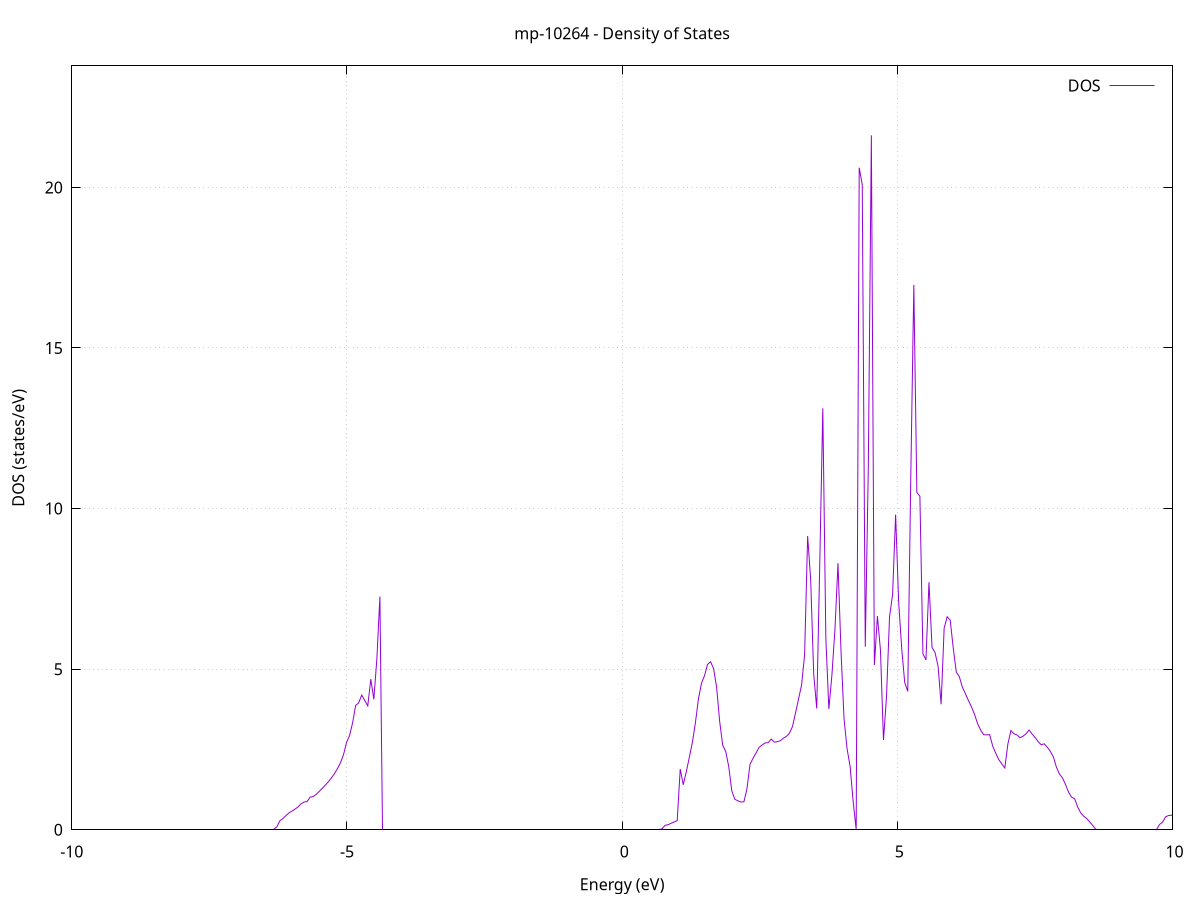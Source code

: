 set title 'mp-10264 - Density of States'
set xlabel 'Energy (eV)'
set ylabel 'DOS (states/eV)'
set grid
set xrange [-10:10]
set yrange [0:23.783]
set xzeroaxis lt -1
set terminal png size 800,600
set output 'mp-10264_dos_gnuplot.png'
plot '-' using 1:2 with lines title 'DOS'
-61.893600 0.000000
-61.838500 0.000000
-61.783300 0.000000
-61.728200 0.000000
-61.673100 0.000000
-61.618000 0.000000
-61.562800 0.000000
-61.507700 0.000000
-61.452600 0.000000
-61.397500 0.000000
-61.342400 0.000000
-61.287200 0.000000
-61.232100 0.000000
-61.177000 0.000000
-61.121900 0.000000
-61.066700 0.000000
-61.011600 0.000000
-60.956500 0.000000
-60.901400 0.000000
-60.846300 0.000000
-60.791100 0.000000
-60.736000 0.000000
-60.680900 0.000000
-60.625800 0.000000
-60.570700 0.000000
-60.515500 0.000000
-60.460400 0.000000
-60.405300 0.000000
-60.350200 0.000000
-60.295000 0.000000
-60.239900 0.000000
-60.184800 0.000000
-60.129700 0.000000
-60.074600 0.000000
-60.019400 0.000000
-59.964300 0.000000
-59.909200 0.000000
-59.854100 0.000000
-59.798900 0.000000
-59.743800 0.000000
-59.688700 0.000000
-59.633600 0.000000
-59.578500 0.000000
-59.523300 0.000000
-59.468200 0.000000
-59.413100 0.000000
-59.358000 0.000000
-59.302900 0.000000
-59.247700 0.000000
-59.192600 0.000000
-59.137500 0.000000
-59.082400 0.000000
-59.027200 0.000000
-58.972100 0.000000
-58.917000 0.000000
-58.861900 0.000000
-58.806800 0.000000
-58.751600 0.000000
-58.696500 0.000000
-58.641400 0.000000
-58.586300 0.000000
-58.531100 0.000000
-58.476000 0.000000
-58.420900 0.000000
-58.365800 0.000000
-58.310700 0.000000
-58.255500 0.000000
-58.200400 0.000000
-58.145300 0.000000
-58.090200 0.000000
-58.035100 0.000000
-57.979900 0.000000
-57.924800 0.000000
-57.869700 0.000000
-57.814600 0.000000
-57.759400 0.000000
-57.704300 0.000000
-57.649200 0.000000
-57.594100 0.000000
-57.539000 0.000000
-57.483800 0.000000
-57.428700 0.000000
-57.373600 0.000000
-57.318500 0.000000
-57.263400 0.000000
-57.208200 0.000000
-57.153100 0.000000
-57.098000 0.000000
-57.042900 0.000000
-56.987700 0.000000
-56.932600 0.000000
-56.877500 352.024200
-56.822400 0.000000
-56.767300 0.000000
-56.712100 152.401900
-56.657000 0.000000
-56.601900 0.000000
-56.546800 0.000000
-56.491600 0.000000
-56.436500 0.000000
-56.381400 0.000000
-56.326300 0.000000
-56.271200 0.000000
-56.216000 0.000000
-56.160900 0.000000
-56.105800 0.000000
-56.050700 0.000000
-55.995600 0.000000
-55.940400 0.000000
-55.885300 0.000000
-55.830200 0.000000
-55.775100 0.000000
-55.719900 0.000000
-55.664800 0.000000
-55.609700 0.000000
-55.554600 0.000000
-55.499500 0.000000
-55.444300 0.000000
-55.389200 0.000000
-55.334100 0.000000
-55.279000 0.000000
-55.223800 0.000000
-55.168700 0.000000
-55.113600 0.000000
-55.058500 0.000000
-55.003400 0.000000
-54.948200 0.000000
-54.893100 0.000000
-54.838000 0.000000
-54.782900 0.000000
-54.727800 0.000000
-54.672600 0.000000
-54.617500 0.000000
-54.562400 0.000000
-54.507300 0.000000
-54.452100 0.000000
-54.397000 0.000000
-54.341900 0.000000
-54.286800 0.000000
-54.231700 0.000000
-54.176500 0.000000
-54.121400 0.000000
-54.066300 0.000000
-54.011200 0.000000
-53.956000 0.000000
-53.900900 0.000000
-53.845800 0.000000
-53.790700 0.000000
-53.735600 0.000000
-53.680400 0.000000
-53.625300 0.000000
-53.570200 0.000000
-53.515100 0.000000
-53.460000 0.000000
-53.404800 0.000000
-53.349700 0.000000
-53.294600 0.000000
-53.239500 0.000000
-53.184300 0.000000
-53.129200 0.000000
-53.074100 0.000000
-53.019000 0.000000
-52.963900 0.000000
-52.908700 0.000000
-52.853600 0.000000
-52.798500 0.000000
-52.743400 0.000000
-52.688300 0.000000
-52.633100 0.000000
-52.578000 0.000000
-52.522900 0.000000
-52.467800 0.000000
-52.412600 0.000000
-52.357500 0.000000
-52.302400 0.000000
-52.247300 0.000000
-52.192200 0.000000
-52.137000 0.000000
-52.081900 0.000000
-52.026800 0.000000
-51.971700 0.000000
-51.916500 0.000000
-51.861400 0.000000
-51.806300 0.000000
-51.751200 0.000000
-51.696100 0.000000
-51.640900 0.000000
-51.585800 0.000000
-51.530700 0.000000
-51.475600 0.000000
-51.420500 0.000000
-51.365300 0.000000
-51.310200 0.000000
-51.255100 0.000000
-51.200000 0.000000
-51.144800 0.000000
-51.089700 0.000000
-51.034600 0.000000
-50.979500 0.000000
-50.924400 0.000000
-50.869200 0.000000
-50.814100 0.000000
-50.759000 0.000000
-50.703900 0.000000
-50.648700 0.000000
-50.593600 0.000000
-50.538500 0.000000
-50.483400 0.000000
-50.428300 0.000000
-50.373100 0.000000
-50.318000 0.000000
-50.262900 0.000000
-50.207800 0.000000
-50.152700 0.000000
-50.097500 0.000000
-50.042400 0.000000
-49.987300 0.000000
-49.932200 0.000000
-49.877000 0.000000
-49.821900 0.000000
-49.766800 0.000000
-49.711700 0.000000
-49.656600 0.000000
-49.601400 0.000000
-49.546300 0.000000
-49.491200 0.000000
-49.436100 0.000000
-49.381000 0.000000
-49.325800 0.000000
-49.270700 0.000000
-49.215600 0.000000
-49.160500 0.000000
-49.105300 0.000000
-49.050200 0.000000
-48.995100 0.000000
-48.940000 0.000000
-48.884900 0.000000
-48.829700 0.000000
-48.774600 0.000000
-48.719500 0.000000
-48.664400 0.000000
-48.609200 0.000000
-48.554100 0.000000
-48.499000 0.000000
-48.443900 0.000000
-48.388800 0.000000
-48.333600 0.000000
-48.278500 0.000000
-48.223400 0.000000
-48.168300 0.000000
-48.113200 0.000000
-48.058000 0.000000
-48.002900 0.000000
-47.947800 0.000000
-47.892700 0.000000
-47.837500 0.000000
-47.782400 0.000000
-47.727300 0.000000
-47.672200 0.000000
-47.617100 0.000000
-47.561900 0.000000
-47.506800 0.000000
-47.451700 0.000000
-47.396600 0.000000
-47.341400 0.000000
-47.286300 0.000000
-47.231200 0.000000
-47.176100 0.000000
-47.121000 0.000000
-47.065800 0.000000
-47.010700 0.000000
-46.955600 0.000000
-46.900500 0.000000
-46.845400 0.000000
-46.790200 0.000000
-46.735100 0.000000
-46.680000 0.000000
-46.624900 0.000000
-46.569700 0.000000
-46.514600 0.000000
-46.459500 0.000000
-46.404400 0.000000
-46.349300 0.000000
-46.294100 0.000000
-46.239000 0.000000
-46.183900 0.000000
-46.128800 0.000000
-46.073600 0.000000
-46.018500 0.000000
-45.963400 0.000000
-45.908300 0.000000
-45.853200 0.000000
-45.798000 0.000000
-45.742900 0.000000
-45.687800 0.000000
-45.632700 0.000000
-45.577600 0.000000
-45.522400 0.000000
-45.467300 0.000000
-45.412200 0.000000
-45.357100 0.000000
-45.301900 0.000000
-45.246800 0.000000
-45.191700 0.000000
-45.136600 0.000000
-45.081500 0.000000
-45.026300 0.000000
-44.971200 0.000000
-44.916100 0.000000
-44.861000 0.000000
-44.805900 0.000000
-44.750700 0.000000
-44.695600 0.000000
-44.640500 0.000000
-44.585400 0.000000
-44.530200 0.000000
-44.475100 0.000000
-44.420000 0.000000
-44.364900 0.000000
-44.309800 0.000000
-44.254600 0.000000
-44.199500 0.000000
-44.144400 0.000000
-44.089300 0.000000
-44.034100 0.000000
-43.979000 0.000000
-43.923900 0.000000
-43.868800 0.000000
-43.813700 0.000000
-43.758500 0.000000
-43.703400 0.000000
-43.648300 0.000000
-43.593200 0.000000
-43.538100 0.000000
-43.482900 0.000000
-43.427800 0.000000
-43.372700 0.000000
-43.317600 0.000000
-43.262400 0.000000
-43.207300 0.000000
-43.152200 0.000000
-43.097100 0.000000
-43.042000 0.000000
-42.986800 0.000000
-42.931700 0.000000
-42.876600 0.000000
-42.821500 0.000000
-42.766300 0.000000
-42.711200 0.000000
-42.656100 0.000000
-42.601000 0.000000
-42.545900 0.000000
-42.490700 0.000000
-42.435600 0.000000
-42.380500 0.000000
-42.325400 0.000000
-42.270300 0.000000
-42.215100 0.000000
-42.160000 0.000000
-42.104900 0.000000
-42.049800 0.000000
-41.994600 0.000000
-41.939500 0.000000
-41.884400 0.000000
-41.829300 0.000000
-41.774200 0.000000
-41.719000 0.000000
-41.663900 0.000000
-41.608800 0.000000
-41.553700 0.000000
-41.498600 0.000000
-41.443400 0.000000
-41.388300 0.000000
-41.333200 0.000000
-41.278100 0.000000
-41.222900 0.000000
-41.167800 0.000000
-41.112700 0.000000
-41.057600 0.000000
-41.002500 0.000000
-40.947300 0.000000
-40.892200 0.000000
-40.837100 0.000000
-40.782000 0.000000
-40.726800 0.000000
-40.671700 0.000000
-40.616600 0.000000
-40.561500 0.000000
-40.506400 0.000000
-40.451200 0.000000
-40.396100 0.000000
-40.341000 0.000000
-40.285900 0.000000
-40.230800 0.000000
-40.175600 0.000000
-40.120500 0.000000
-40.065400 0.000000
-40.010300 0.000000
-39.955100 0.000000
-39.900000 0.000000
-39.844900 0.000000
-39.789800 0.000000
-39.734700 0.000000
-39.679500 0.000000
-39.624400 0.000000
-39.569300 0.000000
-39.514200 0.000000
-39.459000 0.000000
-39.403900 0.000000
-39.348800 0.000000
-39.293700 0.000000
-39.238600 0.000000
-39.183400 0.000000
-39.128300 0.000000
-39.073200 0.000000
-39.018100 0.000000
-38.963000 0.000000
-38.907800 0.000000
-38.852700 0.000000
-38.797600 0.000000
-38.742500 0.000000
-38.687300 0.000000
-38.632200 0.000000
-38.577100 0.000000
-38.522000 0.000000
-38.466900 0.000000
-38.411700 0.000000
-38.356600 0.000000
-38.301500 0.000000
-38.246400 0.000000
-38.191200 0.000000
-38.136100 0.000000
-38.081000 0.000000
-38.025900 0.000000
-37.970800 0.000000
-37.915600 0.000000
-37.860500 0.000000
-37.805400 0.000000
-37.750300 0.000000
-37.695200 0.000000
-37.640000 0.000000
-37.584900 0.000000
-37.529800 0.000000
-37.474700 0.000000
-37.419500 0.000000
-37.364400 0.000000
-37.309300 0.000000
-37.254200 0.000000
-37.199100 0.000000
-37.143900 0.000000
-37.088800 0.000000
-37.033700 0.000000
-36.978600 0.000000
-36.923500 0.000000
-36.868300 0.000000
-36.813200 0.000000
-36.758100 0.000000
-36.703000 0.000000
-36.647800 0.000000
-36.592700 0.000000
-36.537600 0.000000
-36.482500 0.000000
-36.427400 0.000000
-36.372200 0.000000
-36.317100 0.000000
-36.262000 0.000000
-36.206900 0.000000
-36.151700 0.000000
-36.096600 0.000000
-36.041500 0.000000
-35.986400 0.000000
-35.931300 0.000000
-35.876100 0.000000
-35.821000 0.000000
-35.765900 0.000000
-35.710800 0.000000
-35.655700 0.000000
-35.600500 0.000000
-35.545400 0.000000
-35.490300 0.000000
-35.435200 0.000000
-35.380000 0.000000
-35.324900 0.000000
-35.269800 0.000000
-35.214700 0.000000
-35.159600 0.000000
-35.104400 0.000000
-35.049300 0.000000
-34.994200 0.000000
-34.939100 0.000000
-34.883900 0.000000
-34.828800 0.000000
-34.773700 0.000000
-34.718600 0.000000
-34.663500 0.000000
-34.608300 0.000000
-34.553200 0.000000
-34.498100 0.000000
-34.443000 0.000000
-34.387900 0.000000
-34.332700 0.000000
-34.277600 0.000000
-34.222500 0.000000
-34.167400 0.000000
-34.112200 0.000000
-34.057100 0.000000
-34.002000 0.000000
-33.946900 0.000000
-33.891800 0.000000
-33.836600 0.000000
-33.781500 0.000000
-33.726400 0.000000
-33.671300 0.000000
-33.616100 0.000000
-33.561000 0.000000
-33.505900 0.000000
-33.450800 0.000000
-33.395700 0.000000
-33.340500 0.000000
-33.285400 0.000000
-33.230300 0.000000
-33.175200 0.000000
-33.120100 0.000000
-33.064900 0.000000
-33.009800 0.000000
-32.954700 0.000000
-32.899600 0.000000
-32.844400 0.000000
-32.789300 0.000000
-32.734200 0.000000
-32.679100 0.000000
-32.624000 0.000000
-32.568800 0.000000
-32.513700 0.000000
-32.458600 0.000000
-32.403500 0.000000
-32.348400 0.000000
-32.293200 0.000000
-32.238100 0.000000
-32.183000 0.000000
-32.127900 0.000000
-32.072700 0.000000
-32.017600 0.000000
-31.962500 0.000000
-31.907400 0.000000
-31.852300 0.000000
-31.797100 0.000000
-31.742000 0.000000
-31.686900 0.000000
-31.631800 0.000000
-31.576600 0.000000
-31.521500 0.000000
-31.466400 0.000000
-31.411300 0.000000
-31.356200 0.000000
-31.301000 0.000000
-31.245900 0.000000
-31.190800 0.000000
-31.135700 0.000000
-31.080600 0.000000
-31.025400 0.000000
-30.970300 0.000000
-30.915200 0.000000
-30.860100 0.000000
-30.804900 0.000000
-30.749800 0.000000
-30.694700 0.000000
-30.639600 0.000000
-30.584500 0.000000
-30.529300 0.000000
-30.474200 0.000000
-30.419100 0.000000
-30.364000 0.000000
-30.308800 0.000000
-30.253700 0.000000
-30.198600 0.000000
-30.143500 0.000000
-30.088400 0.000000
-30.033200 0.000000
-29.978100 0.000000
-29.923000 0.000000
-29.867900 0.000000
-29.812800 0.000000
-29.757600 0.000000
-29.702500 0.000000
-29.647400 0.000000
-29.592300 0.000000
-29.537100 0.000000
-29.482000 0.000000
-29.426900 0.000000
-29.371800 0.000000
-29.316700 0.000000
-29.261500 0.000000
-29.206400 0.000000
-29.151300 0.000000
-29.096200 0.000000
-29.041100 0.000000
-28.985900 0.000000
-28.930800 0.000000
-28.875700 0.000000
-28.820600 0.000000
-28.765400 0.000000
-28.710300 0.000000
-28.655200 0.000000
-28.600100 0.000000
-28.545000 0.000000
-28.489800 0.000000
-28.434700 0.000000
-28.379600 0.000000
-28.324500 0.000000
-28.269300 0.000000
-28.214200 0.000000
-28.159100 0.000000
-28.104000 0.000000
-28.048900 0.000000
-27.993700 0.000000
-27.938600 0.000000
-27.883500 0.000000
-27.828400 0.000000
-27.773300 0.000000
-27.718100 0.000000
-27.663000 0.000000
-27.607900 0.000000
-27.552800 0.000000
-27.497600 0.000000
-27.442500 0.000000
-27.387400 0.000000
-27.332300 0.000000
-27.277200 0.000000
-27.222000 0.000000
-27.166900 0.000000
-27.111800 0.000000
-27.056700 0.000000
-27.001500 0.000000
-26.946400 0.000000
-26.891300 0.000000
-26.836200 0.000000
-26.781100 0.000000
-26.725900 0.000000
-26.670800 0.000000
-26.615700 0.000000
-26.560600 0.000000
-26.505500 0.000000
-26.450300 0.000000
-26.395200 0.000000
-26.340100 0.000000
-26.285000 0.000000
-26.229800 0.000000
-26.174700 0.000000
-26.119600 0.000000
-26.064500 0.000000
-26.009400 0.000000
-25.954200 0.000000
-25.899100 0.000000
-25.844000 0.000000
-25.788900 0.000000
-25.733700 0.000000
-25.678600 0.000000
-25.623500 0.000000
-25.568400 0.000000
-25.513300 0.000000
-25.458100 0.000000
-25.403000 0.000000
-25.347900 0.000000
-25.292800 0.000000
-25.237700 0.000000
-25.182500 0.000000
-25.127400 0.000000
-25.072300 0.000000
-25.017200 0.000000
-24.962000 0.000000
-24.906900 0.000000
-24.851800 0.000000
-24.796700 0.000000
-24.741600 0.000000
-24.686400 0.000000
-24.631300 0.000000
-24.576200 0.000000
-24.521100 0.000000
-24.466000 0.000000
-24.410800 0.000000
-24.355700 0.000000
-24.300600 0.000000
-24.245500 0.000000
-24.190300 0.000000
-24.135200 0.000000
-24.080100 0.000000
-24.025000 0.000000
-23.969900 0.000000
-23.914700 0.000000
-23.859600 0.000000
-23.804500 0.000000
-23.749400 0.000000
-23.694200 0.000000
-23.639100 0.000000
-23.584000 0.000000
-23.528900 0.000000
-23.473800 0.000000
-23.418600 0.000000
-23.363500 0.000000
-23.308400 0.000000
-23.253300 0.000000
-23.198200 0.000000
-23.143000 0.000000
-23.087900 0.000000
-23.032800 0.000000
-22.977700 0.000000
-22.922500 0.000000
-22.867400 0.000000
-22.812300 0.000000
-22.757200 0.000000
-22.702100 0.000000
-22.646900 0.000000
-22.591800 0.000000
-22.536700 0.000000
-22.481600 0.000000
-22.426400 0.000000
-22.371300 0.000000
-22.316200 0.000000
-22.261100 0.000000
-22.206000 0.000000
-22.150800 0.000000
-22.095700 0.000000
-22.040600 0.000000
-21.985500 0.000000
-21.930400 0.000000
-21.875200 0.000000
-21.820100 0.000000
-21.765000 0.000000
-21.709900 0.000000
-21.654700 0.000000
-21.599600 0.000000
-21.544500 0.000000
-21.489400 0.000000
-21.434300 0.000000
-21.379100 0.000000
-21.324000 0.000000
-21.268900 0.000000
-21.213800 0.000000
-21.158600 0.000000
-21.103500 0.000000
-21.048400 0.000000
-20.993300 0.000000
-20.938200 0.000000
-20.883000 0.000000
-20.827900 0.000000
-20.772800 0.000000
-20.717700 0.000000
-20.662600 0.000000
-20.607400 0.000000
-20.552300 0.000000
-20.497200 0.000000
-20.442100 0.000000
-20.386900 0.000000
-20.331800 0.000000
-20.276700 0.000000
-20.221600 0.000000
-20.166500 0.000000
-20.111300 0.000000
-20.056200 0.000000
-20.001100 0.000000
-19.946000 0.000000
-19.890900 0.000000
-19.835700 0.000000
-19.780600 0.000000
-19.725500 0.000000
-19.670400 0.000000
-19.615200 0.000000
-19.560100 0.000000
-19.505000 0.000000
-19.449900 0.000000
-19.394800 0.000000
-19.339600 0.000000
-19.284500 0.000000
-19.229400 0.000000
-19.174300 0.000000
-19.119100 0.000000
-19.064000 0.000000
-19.008900 0.000000
-18.953800 0.000000
-18.898700 0.000000
-18.843500 0.000000
-18.788400 0.000000
-18.733300 0.000000
-18.678200 0.000000
-18.623100 0.000000
-18.567900 0.000000
-18.512800 0.000000
-18.457700 0.000000
-18.402600 0.000000
-18.347400 0.000000
-18.292300 0.000000
-18.237200 0.000000
-18.182100 0.000000
-18.127000 0.000000
-18.071800 0.000000
-18.016700 0.000000
-17.961600 0.000000
-17.906500 0.000000
-17.851300 0.000000
-17.796200 0.000000
-17.741100 0.000000
-17.686000 0.000000
-17.630900 0.000000
-17.575700 0.000000
-17.520600 0.000000
-17.465500 0.000000
-17.410400 0.000000
-17.355300 0.000000
-17.300100 0.000000
-17.245000 0.000000
-17.189900 0.000000
-17.134800 0.000000
-17.079600 0.000000
-17.024500 0.000000
-16.969400 0.000000
-16.914300 0.000000
-16.859200 0.000000
-16.804000 0.000000
-16.748900 0.000000
-16.693800 0.000000
-16.638700 0.000000
-16.583600 0.000000
-16.528400 0.000000
-16.473300 0.000000
-16.418200 0.000000
-16.363100 0.000000
-16.307900 0.000000
-16.252800 0.000000
-16.197700 0.000000
-16.142600 0.000000
-16.087500 0.000000
-16.032300 0.000000
-15.977200 0.000000
-15.922100 0.000000
-15.867000 0.000000
-15.811800 0.000000
-15.756700 0.000000
-15.701600 0.000000
-15.646500 0.000000
-15.591400 0.000000
-15.536200 0.000000
-15.481100 0.000000
-15.426000 0.000000
-15.370900 0.000000
-15.315800 0.000000
-15.260600 0.000000
-15.205500 0.000000
-15.150400 0.000000
-15.095300 0.000000
-15.040100 0.000000
-14.985000 0.000000
-14.929900 0.000000
-14.874800 0.000000
-14.819700 0.000000
-14.764500 0.000000
-14.709400 0.000000
-14.654300 0.000000
-14.599200 0.000000
-14.544000 0.000000
-14.488900 0.000000
-14.433800 0.000000
-14.378700 0.000000
-14.323600 0.000000
-14.268400 0.000000
-14.213300 0.000000
-14.158200 0.000000
-14.103100 0.000000
-14.048000 0.000000
-13.992800 0.000000
-13.937700 0.000000
-13.882600 0.000000
-13.827500 0.000000
-13.772300 0.000000
-13.717200 0.000000
-13.662100 0.000000
-13.607000 0.000000
-13.551900 0.000000
-13.496700 0.000000
-13.441600 0.000000
-13.386500 0.000000
-13.331400 0.000000
-13.276200 0.000000
-13.221100 0.000000
-13.166000 0.000000
-13.110900 0.000000
-13.055800 0.000000
-13.000600 0.000000
-12.945500 0.000000
-12.890400 0.000000
-12.835300 0.000000
-12.780200 0.000000
-12.725000 0.000000
-12.669900 0.000000
-12.614800 0.000000
-12.559700 0.000000
-12.504500 0.000000
-12.449400 0.000000
-12.394300 0.000000
-12.339200 0.000000
-12.284100 0.000000
-12.228900 0.000000
-12.173800 0.000000
-12.118700 0.000000
-12.063600 0.000000
-12.008500 0.000000
-11.953300 0.000000
-11.898200 0.000000
-11.843100 0.000000
-11.788000 0.000000
-11.732800 0.000000
-11.677700 0.000000
-11.622600 0.000000
-11.567500 0.000000
-11.512400 0.000000
-11.457200 0.000000
-11.402100 0.000000
-11.347000 0.000000
-11.291900 0.000000
-11.236700 0.000000
-11.181600 0.000000
-11.126500 0.000000
-11.071400 0.000000
-11.016300 0.000000
-10.961100 0.000000
-10.906000 0.000000
-10.850900 0.000000
-10.795800 0.000000
-10.740700 0.000000
-10.685500 0.000000
-10.630400 0.000000
-10.575300 0.000000
-10.520200 0.000000
-10.465000 0.000000
-10.409900 0.000000
-10.354800 0.000000
-10.299700 0.000000
-10.244600 0.000000
-10.189400 0.000000
-10.134300 0.000000
-10.079200 0.000000
-10.024100 0.000000
-9.968900 0.000000
-9.913800 0.000000
-9.858700 0.000000
-9.803600 0.000000
-9.748500 0.000000
-9.693300 0.000000
-9.638200 0.000000
-9.583100 0.000000
-9.528000 0.000000
-9.472900 0.000000
-9.417700 0.000000
-9.362600 0.000000
-9.307500 0.000000
-9.252400 0.000000
-9.197200 0.000000
-9.142100 0.000000
-9.087000 0.000000
-9.031900 0.000000
-8.976800 0.000000
-8.921600 0.000000
-8.866500 0.000000
-8.811400 0.000000
-8.756300 0.000000
-8.701200 0.000000
-8.646000 0.000000
-8.590900 0.000000
-8.535800 0.000000
-8.480700 0.000000
-8.425500 0.000000
-8.370400 0.000000
-8.315300 0.000000
-8.260200 0.000000
-8.205100 0.000000
-8.149900 0.000000
-8.094800 0.000000
-8.039700 0.000000
-7.984600 0.000000
-7.929400 0.000000
-7.874300 0.000000
-7.819200 0.000000
-7.764100 0.000000
-7.709000 0.000000
-7.653800 0.000000
-7.598700 0.000000
-7.543600 0.000000
-7.488500 0.000000
-7.433400 0.000000
-7.378200 0.000000
-7.323100 0.000000
-7.268000 0.000000
-7.212900 0.000000
-7.157700 0.000000
-7.102600 0.000000
-7.047500 0.000000
-6.992400 0.000000
-6.937300 0.000000
-6.882100 0.000000
-6.827000 0.000000
-6.771900 0.000000
-6.716800 0.000000
-6.661600 0.000000
-6.606500 0.000000
-6.551400 0.000000
-6.496300 0.000000
-6.441200 0.000000
-6.386000 0.000000
-6.330900 0.000000
-6.275800 0.086300
-6.220700 0.277400
-6.165600 0.348400
-6.110400 0.437600
-6.055300 0.524700
-6.000200 0.581500
-5.945100 0.642400
-5.889900 0.711100
-5.834800 0.807400
-5.779700 0.863400
-5.724600 0.876600
-5.669500 1.018900
-5.614300 1.031100
-5.559200 1.102800
-5.504100 1.196600
-5.449000 1.292100
-5.393800 1.389300
-5.338700 1.492800
-5.283600 1.612000
-5.228500 1.742800
-5.173400 1.902100
-5.118200 2.087500
-5.063100 2.335400
-5.008000 2.720000
-4.952900 2.931800
-4.897800 3.327200
-4.842600 3.872600
-4.787500 3.948200
-4.732400 4.193000
-4.677300 4.028100
-4.622100 3.858100
-4.567000 4.690500
-4.511900 4.057700
-4.456800 5.319500
-4.401700 7.259900
-4.346500 0.000000
-4.291400 0.000000
-4.236300 0.000000
-4.181200 0.000000
-4.126100 0.000000
-4.070900 0.000000
-4.015800 0.000000
-3.960700 0.000000
-3.905600 0.000000
-3.850400 0.000000
-3.795300 0.000000
-3.740200 0.000000
-3.685100 0.000000
-3.630000 0.000000
-3.574800 0.000000
-3.519700 0.000000
-3.464600 0.000000
-3.409500 0.000000
-3.354300 0.000000
-3.299200 0.000000
-3.244100 0.000000
-3.189000 0.000000
-3.133900 0.000000
-3.078700 0.000000
-3.023600 0.000000
-2.968500 0.000000
-2.913400 0.000000
-2.858300 0.000000
-2.803100 0.000000
-2.748000 0.000000
-2.692900 0.000000
-2.637800 0.000000
-2.582600 0.000000
-2.527500 0.000000
-2.472400 0.000000
-2.417300 0.000000
-2.362200 0.000000
-2.307000 0.000000
-2.251900 0.000000
-2.196800 0.000000
-2.141700 0.000000
-2.086500 0.000000
-2.031400 0.000000
-1.976300 0.000000
-1.921200 0.000000
-1.866100 0.000000
-1.810900 0.000000
-1.755800 0.000000
-1.700700 0.000000
-1.645600 0.000000
-1.590500 0.000000
-1.535300 0.000000
-1.480200 0.000000
-1.425100 0.000000
-1.370000 0.000000
-1.314800 0.000000
-1.259700 0.000000
-1.204600 0.000000
-1.149500 0.000000
-1.094400 0.000000
-1.039200 0.000000
-0.984100 0.000000
-0.929000 0.000000
-0.873900 0.000000
-0.818700 0.000000
-0.763600 0.000000
-0.708500 0.000000
-0.653400 0.000000
-0.598300 0.000000
-0.543100 0.000000
-0.488000 0.000000
-0.432900 0.000000
-0.377800 0.000000
-0.322700 0.000000
-0.267500 0.000000
-0.212400 0.000000
-0.157300 0.000000
-0.102200 0.000000
-0.047000 0.000000
0.008100 0.000000
0.063200 0.000000
0.118300 0.000000
0.173400 0.000000
0.228600 0.000000
0.283700 0.000000
0.338800 0.000000
0.393900 0.000000
0.449000 0.000000
0.504200 0.000000
0.559300 0.000000
0.614400 0.000000
0.669500 0.000000
0.724700 0.027200
0.779800 0.139900
0.834900 0.158300
0.890000 0.202600
0.945100 0.243700
1.000300 0.282400
1.055400 1.892100
1.110500 1.401400
1.165600 1.806300
1.220800 2.255000
1.275900 2.721000
1.331000 3.327800
1.386100 4.070800
1.441200 4.562000
1.496400 4.793100
1.551500 5.149900
1.606600 5.231500
1.661700 5.019400
1.716800 4.431600
1.772000 3.375100
1.827100 2.631000
1.882200 2.437800
1.937300 1.960100
1.992500 1.209700
2.047600 0.949300
2.102700 0.901500
2.157800 0.864600
2.212900 0.871600
2.268100 1.278200
2.323200 2.036700
2.378300 2.225700
2.433400 2.389900
2.488600 2.567900
2.543700 2.641500
2.598800 2.704000
2.653900 2.713200
2.709000 2.824400
2.764200 2.728700
2.819300 2.742100
2.874400 2.774100
2.929500 2.848700
2.984600 2.906100
3.039800 3.008500
3.094900 3.212200
3.150000 3.637800
3.205100 4.070400
3.260300 4.506300
3.315400 5.454200
3.370500 9.145100
3.425600 7.786100
3.480700 4.845800
3.535900 3.776000
3.591000 8.313400
3.646100 13.123000
3.701200 5.958000
3.756300 3.758400
3.811500 4.819700
3.866600 6.235600
3.921700 8.300500
3.976800 5.559000
4.032000 3.445400
4.087100 2.522500
4.142200 1.972300
4.197300 0.888300
4.252400 0.000000
4.307600 20.613200
4.362700 20.084700
4.417800 5.698600
4.472900 11.274200
4.528100 21.620500
4.583200 5.129300
4.638300 6.651800
4.693400 5.594700
4.748500 2.791100
4.803700 4.145700
4.858800 6.641100
4.913900 7.317000
4.969000 9.812200
5.024100 7.096200
5.079300 5.649600
5.134400 4.583700
5.189500 4.308300
5.244600 10.993100
5.299800 16.963600
5.354900 10.499100
5.410000 10.385300
5.465100 5.481600
5.520200 5.289700
5.575400 7.707700
5.630500 5.676000
5.685600 5.518800
5.740700 5.086500
5.795900 3.907200
5.851000 6.282100
5.906100 6.633200
5.961200 6.522800
6.016300 5.655200
6.071500 4.907100
6.126600 4.766900
6.181700 4.439200
6.236800 4.238200
6.291900 4.025200
6.347100 3.825100
6.402200 3.596900
6.457300 3.309200
6.512400 3.110000
6.567600 2.960300
6.622700 2.955000
6.677800 2.961200
6.732900 2.607300
6.788000 2.382800
6.843200 2.186000
6.898300 2.050200
6.953400 1.924100
7.008500 2.665600
7.063700 3.089800
7.118800 2.989100
7.173900 2.953200
7.229000 2.867000
7.284100 2.913600
7.339300 2.987500
7.394400 3.105600
7.449500 2.980500
7.504600 2.869900
7.559700 2.742300
7.614900 2.649700
7.670000 2.676400
7.725100 2.570200
7.780200 2.441300
7.835400 2.271500
7.890500 1.948700
7.945600 1.736100
8.000700 1.617200
8.055800 1.410300
8.111000 1.175100
8.166100 1.014600
8.221200 0.969000
8.276300 0.714100
8.331400 0.527400
8.386600 0.423500
8.441700 0.348500
8.496800 0.243400
8.551900 0.132000
8.607100 0.012900
8.662200 0.000000
8.717300 0.000000
8.772400 0.000000
8.827500 0.000000
8.882700 0.000000
8.937800 0.000000
8.992900 0.000000
9.048000 0.000000
9.103200 0.000000
9.158300 0.000000
9.213400 0.000000
9.268500 0.000000
9.323600 0.000000
9.378800 0.000000
9.433900 0.000000
9.489000 0.000000
9.544100 0.000000
9.599200 0.000000
9.654400 0.000000
9.709500 0.005800
9.764600 0.165000
9.819700 0.236100
9.874900 0.404100
9.930000 0.445200
9.985100 0.453500
10.040200 0.533700
10.095300 0.577700
10.150500 0.626300
10.205600 0.709700
10.260700 0.854800
10.315800 0.849000
10.371000 0.900800
10.426100 0.948700
10.481200 0.981600
10.536300 0.995800
10.591400 1.113900
10.646600 1.279100
10.701700 1.465000
10.756800 1.686000
10.811900 1.915400
10.867000 2.185500
10.922200 2.571300
10.977300 2.831500
11.032400 2.912300
11.087500 3.038300
11.142700 2.895600
11.197800 2.714100
11.252900 2.666000
11.308000 2.698700
11.363100 2.760600
11.418300 2.760200
11.473400 2.695700
11.528500 2.654900
11.583600 2.575800
11.638700 2.355100
11.693900 2.345400
11.749000 2.342200
11.804100 2.359600
11.859200 2.421100
11.914400 2.499200
11.969500 2.609300
12.024600 2.664500
12.079700 2.640000
12.134800 2.689100
12.190000 2.825300
12.245100 2.737700
12.300200 2.649400
12.355300 2.613700
12.410500 2.691700
12.465600 2.943400
12.520700 3.182400
12.575800 3.545100
12.630900 3.721000
12.686100 3.156300
12.741200 3.149500
12.796300 2.958900
12.851400 2.940700
12.906500 2.823700
12.961700 3.249900
13.016800 3.506000
13.071900 3.401900
13.127000 3.184900
13.182200 2.829300
13.237300 2.578100
13.292400 2.571500
13.347500 2.468200
13.402600 2.484400
13.457800 2.442800
13.512900 2.678100
13.568000 2.859600
13.623100 3.038700
13.678300 3.196000
13.733400 3.162300
13.788500 3.063500
13.843600 2.570000
13.898700 2.794200
13.953900 2.888800
14.009000 3.124600
14.064100 3.257600
14.119200 3.105800
14.174300 2.480000
14.229500 2.053100
14.284600 1.872800
14.339700 1.786100
14.394800 1.773300
14.450000 1.701900
14.505100 1.652300
14.560200 1.652600
14.615300 1.731200
14.670400 1.737900
14.725600 1.737400
14.780700 1.794900
14.835800 1.853200
14.890900 1.814600
14.946100 1.821900
15.001200 1.854700
15.056300 1.924900
15.111400 2.114400
15.166500 2.190300
15.221700 2.235000
15.276800 2.298500
15.331900 2.433300
15.387000 2.289200
15.442100 2.278600
15.497300 2.289900
15.552400 2.337700
15.607500 2.417600
15.662600 2.406200
15.717800 2.404400
15.772900 2.586800
15.828000 2.346700
15.883100 2.130000
15.938200 2.045500
15.993400 2.260000
16.048500 2.485900
16.103600 2.548700
16.158700 2.760500
16.213800 3.367700
16.269000 2.976800
16.324100 2.987400
16.379200 3.207800
16.434300 3.044800
16.489500 2.902300
16.544600 2.681600
16.599700 2.635700
16.654800 2.545200
16.709900 2.402500
16.765100 2.353400
16.820200 2.414500
16.875300 2.532000
16.930400 2.684100
16.985600 2.754500
17.040700 2.780900
17.095800 2.692400
17.150900 2.565800
17.206000 2.344200
17.261200 2.272200
17.316300 2.162800
17.371400 2.084900
17.426500 2.077700
17.481600 2.159000
17.536800 2.249000
17.591900 2.309300
17.647000 2.364500
17.702100 2.561200
17.757300 2.702800
17.812400 2.615700
17.867500 2.615300
17.922600 2.737400
17.977700 3.174700
18.032900 3.147800
18.088000 3.079100
18.143100 3.012300
18.198200 3.025200
18.253400 3.025000
18.308500 3.013900
18.363600 2.968300
18.418700 3.100100
18.473800 2.961600
18.529000 2.844000
18.584100 2.746400
18.639200 2.651000
18.694300 2.628500
18.749400 2.617400
18.804600 2.593400
18.859700 2.451100
18.914800 2.508400
18.969900 2.639600
19.025100 2.811300
19.080200 2.911800
19.135300 2.890900
19.190400 2.963900
19.245500 3.119800
19.300700 3.173900
19.355800 3.135700
19.410900 2.913600
19.466000 2.872700
19.521200 2.925300
19.576300 3.026200
19.631400 3.142500
19.686500 3.195900
19.741600 3.149300
19.796800 3.311400
19.851900 3.381000
19.907000 3.413100
19.962100 3.293800
20.017200 3.225800
20.072400 3.255300
20.127500 3.248900
20.182600 3.281600
20.237700 3.272400
20.292900 3.153100
20.348000 2.886600
20.403100 2.822600
20.458200 2.884200
20.513300 2.933900
20.568500 3.147200
20.623600 3.132100
20.678700 3.279600
20.733800 3.429800
20.788900 3.355500
20.844100 2.977900
20.899200 2.767400
20.954300 2.697400
21.009400 2.590300
21.064600 2.586700
21.119700 2.603000
21.174800 2.678700
21.229900 2.746200
21.285000 2.865200
21.340200 3.215400
21.395300 3.067100
21.450400 2.921500
21.505500 2.814200
21.560700 2.787700
21.615800 2.894700
21.670900 2.942400
21.726000 2.867900
21.781100 2.826300
21.836300 2.851200
21.891400 3.236100
21.946500 3.554700
22.001600 3.856600
22.056700 3.791900
22.111900 3.670000
22.167000 3.399600
22.222100 3.247300
22.277200 3.041600
22.332400 3.030600
22.387500 2.987000
22.442600 3.117000
22.497700 3.304200
22.552800 3.428900
22.608000 3.577400
22.663100 3.987000
22.718200 4.095400
22.773300 3.916600
22.828500 3.734900
22.883600 3.549200
22.938700 3.468500
22.993800 3.622700
23.048900 3.543600
23.104100 3.518500
23.159200 3.336300
23.214300 3.326200
23.269400 3.386100
23.324500 3.289900
23.379700 3.291600
23.434800 3.299600
23.489900 3.269200
23.545000 3.277500
23.600200 3.076800
23.655300 2.876800
23.710400 2.725200
23.765500 2.739300
23.820600 2.666400
23.875800 2.757300
23.930900 2.808400
23.986000 3.031700
24.041100 3.212700
24.096200 3.327000
24.151400 3.723900
24.206500 3.732400
24.261600 3.606700
24.316700 3.390400
24.371900 3.201400
24.427000 3.209100
24.482100 3.357100
24.537200 3.575400
24.592300 3.830400
24.647500 3.760600
24.702600 3.850500
24.757700 4.005700
24.812800 4.106200
24.868000 4.038400
24.923100 3.807700
24.978200 3.744200
25.033300 3.855300
25.088400 4.047100
25.143600 4.138700
25.198700 4.189300
25.253800 4.162200
25.308900 3.788600
25.364000 3.572800
25.419200 3.422200
25.474300 3.676500
25.529400 3.782100
25.584500 3.802900
25.639700 3.394500
25.694800 3.208000
25.749900 3.256700
25.805000 3.330200
25.860100 3.356200
25.915300 3.559600
25.970400 3.545500
26.025500 3.775500
26.080600 3.865900
26.135800 3.776500
26.190900 3.560800
26.246000 3.473500
26.301100 3.678200
26.356200 3.546400
26.411400 3.547800
26.466500 3.892300
26.521600 3.745100
26.576700 3.527100
26.631800 3.495400
26.687000 3.383400
26.742100 3.657200
26.797200 3.886800
26.852300 3.943200
26.907500 3.988300
26.962600 3.978200
27.017700 3.833300
27.072800 3.612400
27.127900 3.896600
27.183100 4.501400
27.238200 4.374000
27.293300 3.881100
27.348400 3.594300
27.403600 3.686300
27.458700 3.697000
27.513800 4.122100
27.568900 4.127300
27.624000 3.893900
27.679200 3.664400
27.734300 3.479400
27.789400 3.524100
27.844500 3.787400
27.899600 3.842400
27.954800 3.453400
28.009900 3.102300
28.065000 2.924000
28.120100 3.060500
28.175300 3.280400
28.230400 3.869400
28.285500 4.403200
28.340600 4.050400
28.395700 3.493900
28.450900 3.276300
28.506000 3.226600
28.561100 3.197500
28.616200 3.280800
28.671300 3.452000
28.726500 3.607800
28.781600 3.348900
28.836700 3.208800
28.891800 3.347000
28.947000 3.373700
29.002100 3.268600
29.057200 3.243100
29.112300 3.236700
29.167400 2.979500
29.222600 3.071200
29.277700 2.674700
29.332800 2.655700
29.387900 2.750400
29.443100 2.847200
29.498200 2.945300
29.553300 3.146400
29.608400 3.331900
29.663500 3.278300
29.718700 3.172000
29.773800 3.485800
29.828900 3.846700
29.884000 3.940000
29.939100 3.675800
29.994300 3.280800
30.049400 3.380800
30.104500 3.540500
30.159600 3.668000
30.214800 3.712800
30.269900 3.831000
30.325000 3.757000
30.380100 3.484000
30.435200 3.501900
30.490400 3.737500
30.545500 4.714900
30.600600 4.737100
30.655700 4.330300
30.710900 3.959600
30.766000 3.998900
30.821100 4.139300
30.876200 4.031500
30.931300 4.665100
30.986500 4.459200
31.041600 4.042200
31.096700 3.847400
31.151800 4.091800
31.206900 4.487900
31.262100 4.615800
31.317200 4.113300
31.372300 3.780500
31.427400 3.729300
31.482600 3.694100
31.537700 3.650000
31.592800 3.880700
31.647900 3.708200
31.703000 3.762900
31.758200 4.386800
31.813300 3.848600
31.868400 3.755100
31.923500 3.731000
31.978600 3.802500
32.033800 3.878600
32.088900 3.919700
32.144000 3.885200
32.199100 3.720100
32.254300 3.482500
32.309400 3.507800
32.364500 3.429900
32.419600 3.588300
32.474700 3.690500
32.529900 3.894800
32.585000 3.900400
32.640100 3.931600
32.695200 3.867800
32.750400 3.833100
32.805500 3.751500
32.860600 3.645400
32.915700 3.821800
32.970800 3.934200
33.026000 4.062000
33.081100 4.245300
33.136200 3.960900
33.191300 3.969800
33.246400 3.950100
33.301600 4.010700
33.356700 4.352400
33.411800 4.847700
33.466900 4.672200
33.522100 4.316000
33.577200 4.006100
33.632300 3.836600
33.687400 4.206300
33.742500 4.078800
33.797700 4.278200
33.852800 4.455600
33.907900 4.184800
33.963000 3.764000
34.018200 3.928900
34.073300 3.986800
34.128400 3.915900
34.183500 3.994600
34.238600 4.210100
34.293800 4.334300
34.348900 4.531400
34.404000 4.258000
34.459100 3.829300
34.514200 3.989200
34.569400 4.024800
34.624500 3.729700
34.679600 3.538500
34.734700 3.663800
34.789900 3.918800
34.845000 4.073700
34.900100 4.726600
34.955200 4.163100
35.010300 4.037100
35.065500 4.162300
35.120600 4.648500
35.175700 4.850500
35.230800 4.638300
35.286000 4.554900
35.341100 4.379600
35.396200 4.430000
35.451300 4.267600
35.506400 4.445100
35.561600 4.644600
35.616700 4.881000
35.671800 4.697600
35.726900 4.701900
35.782000 4.217900
35.837200 4.228600
35.892300 4.545600
35.947400 4.686800
36.002500 4.491400
36.057700 4.329000
36.112800 4.091600
36.167900 3.855500
36.223000 3.812100
36.278100 3.956500
36.333300 4.185900
36.388400 4.847000
36.443500 5.045800
36.498600 4.910200
36.553700 4.598500
36.608900 4.229200
36.664000 4.134000
36.719100 3.902000
36.774200 3.714900
36.829400 3.895000
36.884500 4.166100
36.939600 3.713900
36.994700 3.652200
37.049800 4.222800
37.105000 3.956500
37.160100 3.982300
37.215200 4.003300
37.270300 4.164800
37.325500 4.268000
37.380600 4.429700
37.435700 4.383400
37.490800 4.451200
37.545900 4.329300
37.601100 4.595700
37.656200 4.545200
37.711300 4.368000
37.766400 4.371600
37.821500 4.240100
37.876700 4.371900
37.931800 4.596900
37.986900 5.141900
38.042000 4.543500
38.097200 4.479000
38.152300 4.695800
38.207400 5.002800
38.262500 4.836600
38.317600 4.369300
38.372800 4.140100
38.427900 3.727800
38.483000 3.512100
38.538100 3.596800
38.593300 3.922700
38.648400 4.227700
38.703500 4.503900
38.758600 4.659100
38.813700 4.539400
38.868900 4.572600
38.924000 4.454800
38.979100 4.150600
39.034200 4.030900
39.089300 3.886700
39.144500 3.816300
39.199600 4.284700
39.254700 4.376000
39.309800 4.277400
39.365000 4.209100
39.420100 3.999100
39.475200 3.817200
39.530300 3.786400
39.585400 3.919100
39.640600 4.168300
39.695700 4.513800
39.750800 4.856900
39.805900 5.544800
39.861100 6.393100
39.916200 5.956000
39.971300 5.492700
40.026400 5.020900
40.081500 4.720600
40.136700 4.553200
40.191800 4.482900
40.246900 4.511800
40.302000 4.754000
40.357100 4.289600
40.412300 4.483300
40.467400 4.547900
40.522500 4.781600
40.577600 4.487500
40.632800 4.416500
40.687900 4.366400
40.743000 4.226000
40.798100 4.084400
40.853200 4.553000
40.908400 4.513300
40.963500 4.336500
41.018600 3.719700
41.073700 3.607200
41.128800 3.979600
41.184000 4.179000
41.239100 4.737100
41.294200 4.737000
41.349300 4.492200
41.404500 4.458300
41.459600 4.246600
41.514700 4.348600
41.569800 4.177300
41.624900 4.023700
41.680100 4.198300
41.735200 4.151300
41.790300 4.149200
41.845400 4.504600
41.900600 4.731700
41.955700 4.745300
42.010800 4.372100
42.065900 3.987200
42.121000 3.445900
42.176200 3.434700
42.231300 3.470800
42.286400 3.370400
42.341500 3.569400
42.396600 3.032300
42.451800 2.676500
42.506900 1.877900
42.562000 1.575100
42.617100 1.224900
42.672300 0.975500
42.727400 0.793200
42.782500 0.654900
42.837600 0.503400
42.892700 0.374500
42.947900 0.280600
43.003000 0.228600
43.058100 0.175100
43.113200 0.118200
43.168400 0.062100
43.223500 0.015800
43.278600 0.001500
43.333700 0.000000
43.388800 0.000000
43.444000 0.000000
43.499100 0.000000
43.554200 0.000000
43.609300 0.000000
43.664400 0.000000
43.719600 0.000000
43.774700 0.000000
43.829800 0.000000
43.884900 0.000000
43.940100 0.000000
43.995200 0.000000
44.050300 0.000000
44.105400 0.000000
44.160500 0.000000
44.215700 0.000000
44.270800 0.000000
44.325900 0.000000
44.381000 0.000000
44.436100 0.000000
44.491300 0.000000
44.546400 0.000000
44.601500 0.000000
44.656600 0.000000
44.711800 0.000000
44.766900 0.000000
44.822000 0.000000
44.877100 0.000000
44.932200 0.000000
44.987400 0.000000
45.042500 0.000000
45.097600 0.000000
45.152700 0.000000
45.207900 0.000000
45.263000 0.000000
45.318100 0.000000
45.373200 0.000000
45.428300 0.000000
45.483500 0.000000
45.538600 0.000000
45.593700 0.000000
45.648800 0.000000
45.703900 0.000000
45.759100 0.000000
45.814200 0.000000
45.869300 0.000000
45.924400 0.000000
45.979600 0.000000
46.034700 0.000000
46.089800 0.000000
46.144900 0.000000
46.200000 0.000000
46.255200 0.000000
46.310300 0.000000
46.365400 0.000000
46.420500 0.000000
46.475700 0.000000
46.530800 0.000000
46.585900 0.000000
46.641000 0.000000
46.696100 0.000000
46.751300 0.000000
46.806400 0.000000
46.861500 0.000000
46.916600 0.000000
46.971700 0.000000
47.026900 0.000000
47.082000 0.000000
47.137100 0.000000
47.192200 0.000000
47.247400 0.000000
47.302500 0.000000
47.357600 0.000000
47.412700 0.000000
47.467800 0.000000
47.523000 0.000000
47.578100 0.000000
47.633200 0.000000
47.688300 0.000000
47.743500 0.000000
47.798600 0.000000
47.853700 0.000000
47.908800 0.000000
47.963900 0.000000
48.019100 0.000000
48.074200 0.000000
48.129300 0.000000
48.184400 0.000000
48.239500 0.000000
48.294700 0.000000
48.349800 0.000000
e
